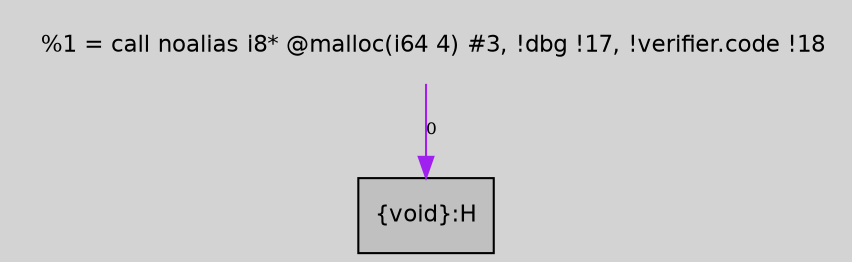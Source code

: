 digraph unnamed {
	graph [center=true, ratio=true, bgcolor=lightgray, fontname=Helvetica];
	node  [fontname=Helvetica, fontsize=11];

	Node0x18d5130 [shape=record,fillcolor=gray, style=filled,label="{\{void\}:H}"];
	Node0x18aa5a0 [shape=plaintext, label ="  %1 = call noalias i8* @malloc(i64 4) #3, !dbg !17, !verifier.code !18"];
	Node0x18aa5a0 -> Node0x18d5130[arrowtail=tee,label="0",fontsize=8,color=purple];
}
